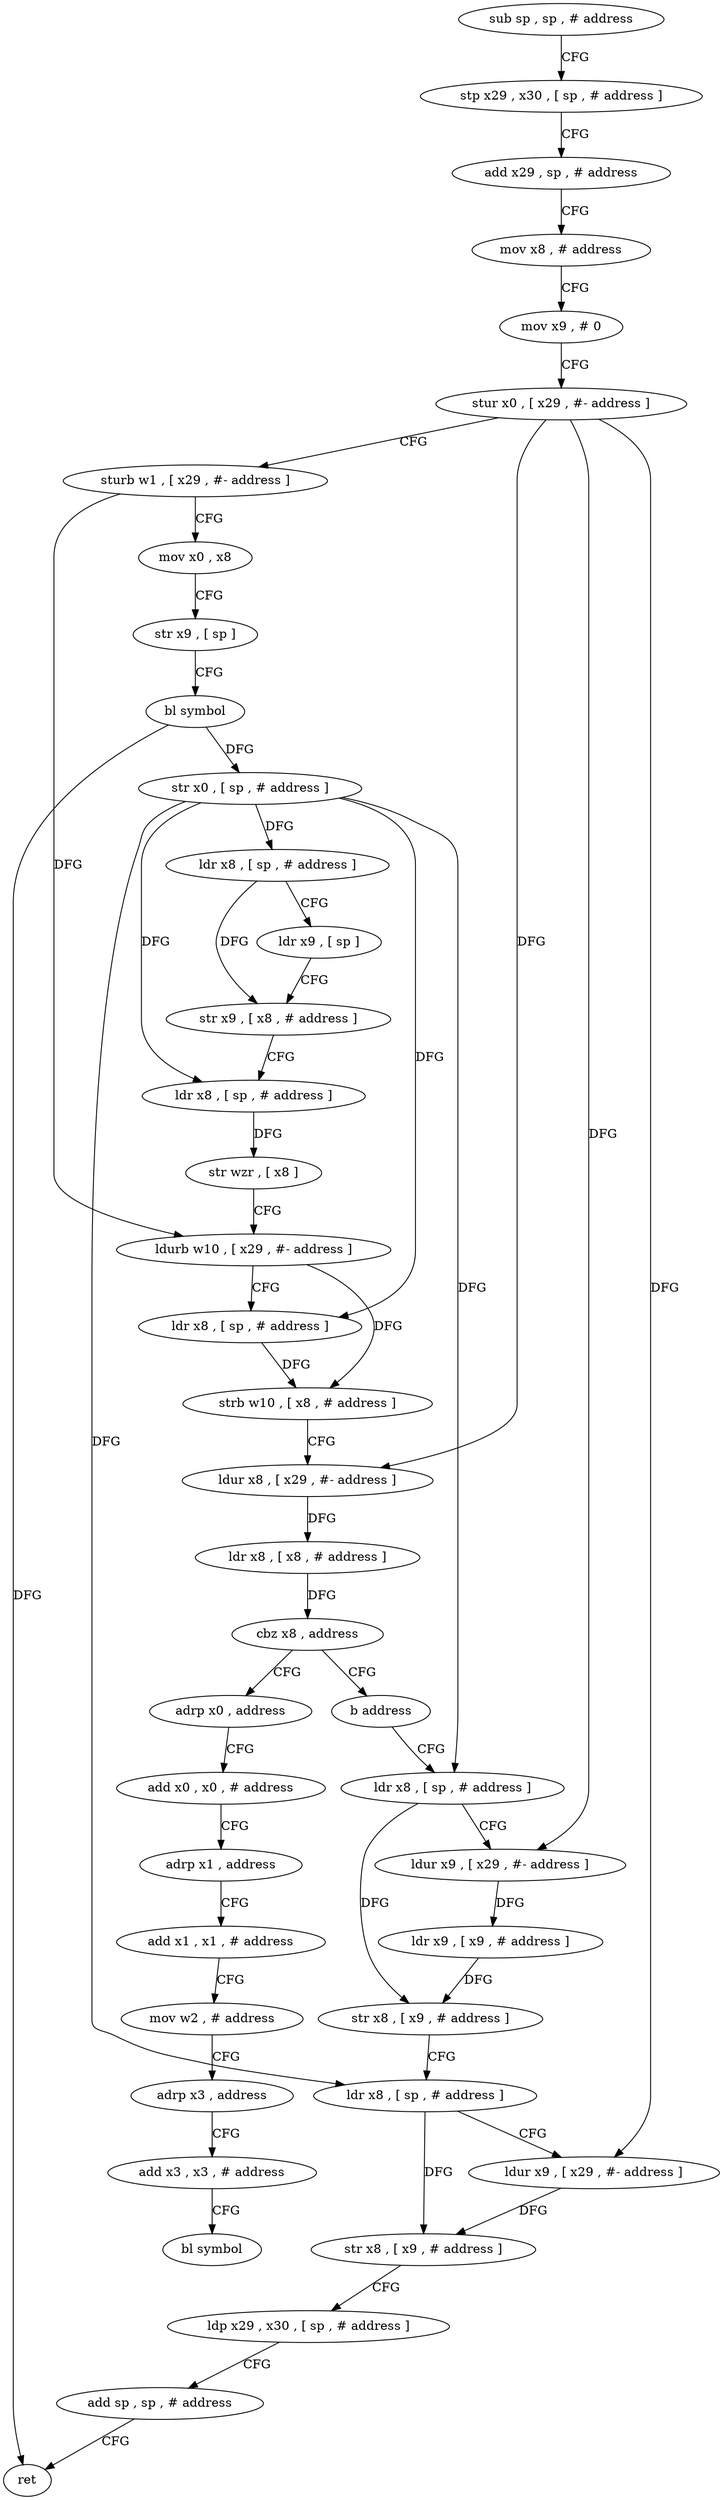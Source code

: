 digraph "func" {
"4212240" [label = "sub sp , sp , # address" ]
"4212244" [label = "stp x29 , x30 , [ sp , # address ]" ]
"4212248" [label = "add x29 , sp , # address" ]
"4212252" [label = "mov x8 , # address" ]
"4212256" [label = "mov x9 , # 0" ]
"4212260" [label = "stur x0 , [ x29 , #- address ]" ]
"4212264" [label = "sturb w1 , [ x29 , #- address ]" ]
"4212268" [label = "mov x0 , x8" ]
"4212272" [label = "str x9 , [ sp ]" ]
"4212276" [label = "bl symbol" ]
"4212280" [label = "str x0 , [ sp , # address ]" ]
"4212284" [label = "ldr x8 , [ sp , # address ]" ]
"4212288" [label = "ldr x9 , [ sp ]" ]
"4212292" [label = "str x9 , [ x8 , # address ]" ]
"4212296" [label = "ldr x8 , [ sp , # address ]" ]
"4212300" [label = "str wzr , [ x8 ]" ]
"4212304" [label = "ldurb w10 , [ x29 , #- address ]" ]
"4212308" [label = "ldr x8 , [ sp , # address ]" ]
"4212312" [label = "strb w10 , [ x8 , # address ]" ]
"4212316" [label = "ldur x8 , [ x29 , #- address ]" ]
"4212320" [label = "ldr x8 , [ x8 , # address ]" ]
"4212324" [label = "cbz x8 , address" ]
"4212332" [label = "adrp x0 , address" ]
"4212328" [label = "b address" ]
"4212336" [label = "add x0 , x0 , # address" ]
"4212340" [label = "adrp x1 , address" ]
"4212344" [label = "add x1 , x1 , # address" ]
"4212348" [label = "mov w2 , # address" ]
"4212352" [label = "adrp x3 , address" ]
"4212356" [label = "add x3 , x3 , # address" ]
"4212360" [label = "bl symbol" ]
"4212364" [label = "ldr x8 , [ sp , # address ]" ]
"4212368" [label = "ldur x9 , [ x29 , #- address ]" ]
"4212372" [label = "ldr x9 , [ x9 , # address ]" ]
"4212376" [label = "str x8 , [ x9 , # address ]" ]
"4212380" [label = "ldr x8 , [ sp , # address ]" ]
"4212384" [label = "ldur x9 , [ x29 , #- address ]" ]
"4212388" [label = "str x8 , [ x9 , # address ]" ]
"4212392" [label = "ldp x29 , x30 , [ sp , # address ]" ]
"4212396" [label = "add sp , sp , # address" ]
"4212400" [label = "ret" ]
"4212240" -> "4212244" [ label = "CFG" ]
"4212244" -> "4212248" [ label = "CFG" ]
"4212248" -> "4212252" [ label = "CFG" ]
"4212252" -> "4212256" [ label = "CFG" ]
"4212256" -> "4212260" [ label = "CFG" ]
"4212260" -> "4212264" [ label = "CFG" ]
"4212260" -> "4212316" [ label = "DFG" ]
"4212260" -> "4212368" [ label = "DFG" ]
"4212260" -> "4212384" [ label = "DFG" ]
"4212264" -> "4212268" [ label = "CFG" ]
"4212264" -> "4212304" [ label = "DFG" ]
"4212268" -> "4212272" [ label = "CFG" ]
"4212272" -> "4212276" [ label = "CFG" ]
"4212276" -> "4212280" [ label = "DFG" ]
"4212276" -> "4212400" [ label = "DFG" ]
"4212280" -> "4212284" [ label = "DFG" ]
"4212280" -> "4212296" [ label = "DFG" ]
"4212280" -> "4212308" [ label = "DFG" ]
"4212280" -> "4212364" [ label = "DFG" ]
"4212280" -> "4212380" [ label = "DFG" ]
"4212284" -> "4212288" [ label = "CFG" ]
"4212284" -> "4212292" [ label = "DFG" ]
"4212288" -> "4212292" [ label = "CFG" ]
"4212292" -> "4212296" [ label = "CFG" ]
"4212296" -> "4212300" [ label = "DFG" ]
"4212300" -> "4212304" [ label = "CFG" ]
"4212304" -> "4212308" [ label = "CFG" ]
"4212304" -> "4212312" [ label = "DFG" ]
"4212308" -> "4212312" [ label = "DFG" ]
"4212312" -> "4212316" [ label = "CFG" ]
"4212316" -> "4212320" [ label = "DFG" ]
"4212320" -> "4212324" [ label = "DFG" ]
"4212324" -> "4212332" [ label = "CFG" ]
"4212324" -> "4212328" [ label = "CFG" ]
"4212332" -> "4212336" [ label = "CFG" ]
"4212328" -> "4212364" [ label = "CFG" ]
"4212336" -> "4212340" [ label = "CFG" ]
"4212340" -> "4212344" [ label = "CFG" ]
"4212344" -> "4212348" [ label = "CFG" ]
"4212348" -> "4212352" [ label = "CFG" ]
"4212352" -> "4212356" [ label = "CFG" ]
"4212356" -> "4212360" [ label = "CFG" ]
"4212364" -> "4212368" [ label = "CFG" ]
"4212364" -> "4212376" [ label = "DFG" ]
"4212368" -> "4212372" [ label = "DFG" ]
"4212372" -> "4212376" [ label = "DFG" ]
"4212376" -> "4212380" [ label = "CFG" ]
"4212380" -> "4212384" [ label = "CFG" ]
"4212380" -> "4212388" [ label = "DFG" ]
"4212384" -> "4212388" [ label = "DFG" ]
"4212388" -> "4212392" [ label = "CFG" ]
"4212392" -> "4212396" [ label = "CFG" ]
"4212396" -> "4212400" [ label = "CFG" ]
}

